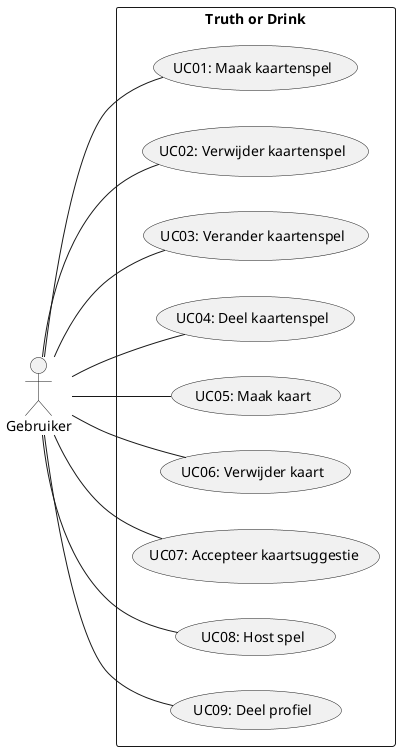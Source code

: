 @startuml use_case_diagram

left to right direction

actor "Gebruiker" as g

rectangle "Truth or Drink" {
    usecase "UC01: Maak kaartenspel" as uc01
    usecase "UC02: Verwijder kaartenspel" as uc02
    usecase "UC03: Verander kaartenspel" as uc03
    usecase "UC04: Deel kaartenspel" as uc04
    usecase "UC05: Maak kaart" as uc05
    usecase "UC06: Verwijder kaart" as uc06
    usecase "UC07: Accepteer kaartsuggestie" as uc07

    usecase "UC08: Host spel" as uc08
    usecase "UC09: Deel profiel" as uc09
}

g -- uc01
g -- uc02
g -- uc03
g -- uc04
g -- uc05
g -- uc06
g -- uc07
g -- uc08
g -- uc09


@enduml
